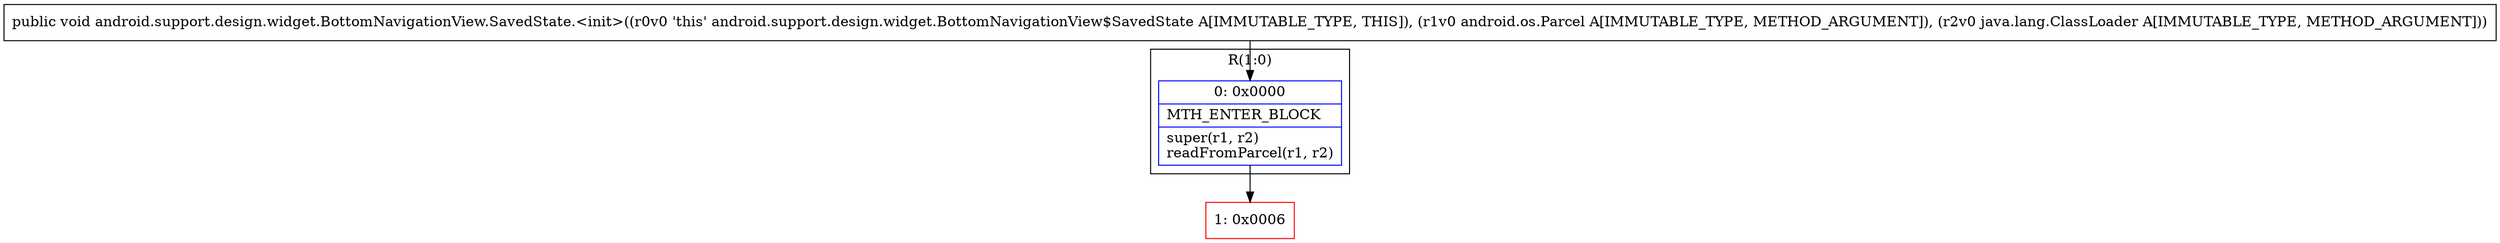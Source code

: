 digraph "CFG forandroid.support.design.widget.BottomNavigationView.SavedState.\<init\>(Landroid\/os\/Parcel;Ljava\/lang\/ClassLoader;)V" {
subgraph cluster_Region_1088994249 {
label = "R(1:0)";
node [shape=record,color=blue];
Node_0 [shape=record,label="{0\:\ 0x0000|MTH_ENTER_BLOCK\l|super(r1, r2)\lreadFromParcel(r1, r2)\l}"];
}
Node_1 [shape=record,color=red,label="{1\:\ 0x0006}"];
MethodNode[shape=record,label="{public void android.support.design.widget.BottomNavigationView.SavedState.\<init\>((r0v0 'this' android.support.design.widget.BottomNavigationView$SavedState A[IMMUTABLE_TYPE, THIS]), (r1v0 android.os.Parcel A[IMMUTABLE_TYPE, METHOD_ARGUMENT]), (r2v0 java.lang.ClassLoader A[IMMUTABLE_TYPE, METHOD_ARGUMENT])) }"];
MethodNode -> Node_0;
Node_0 -> Node_1;
}

